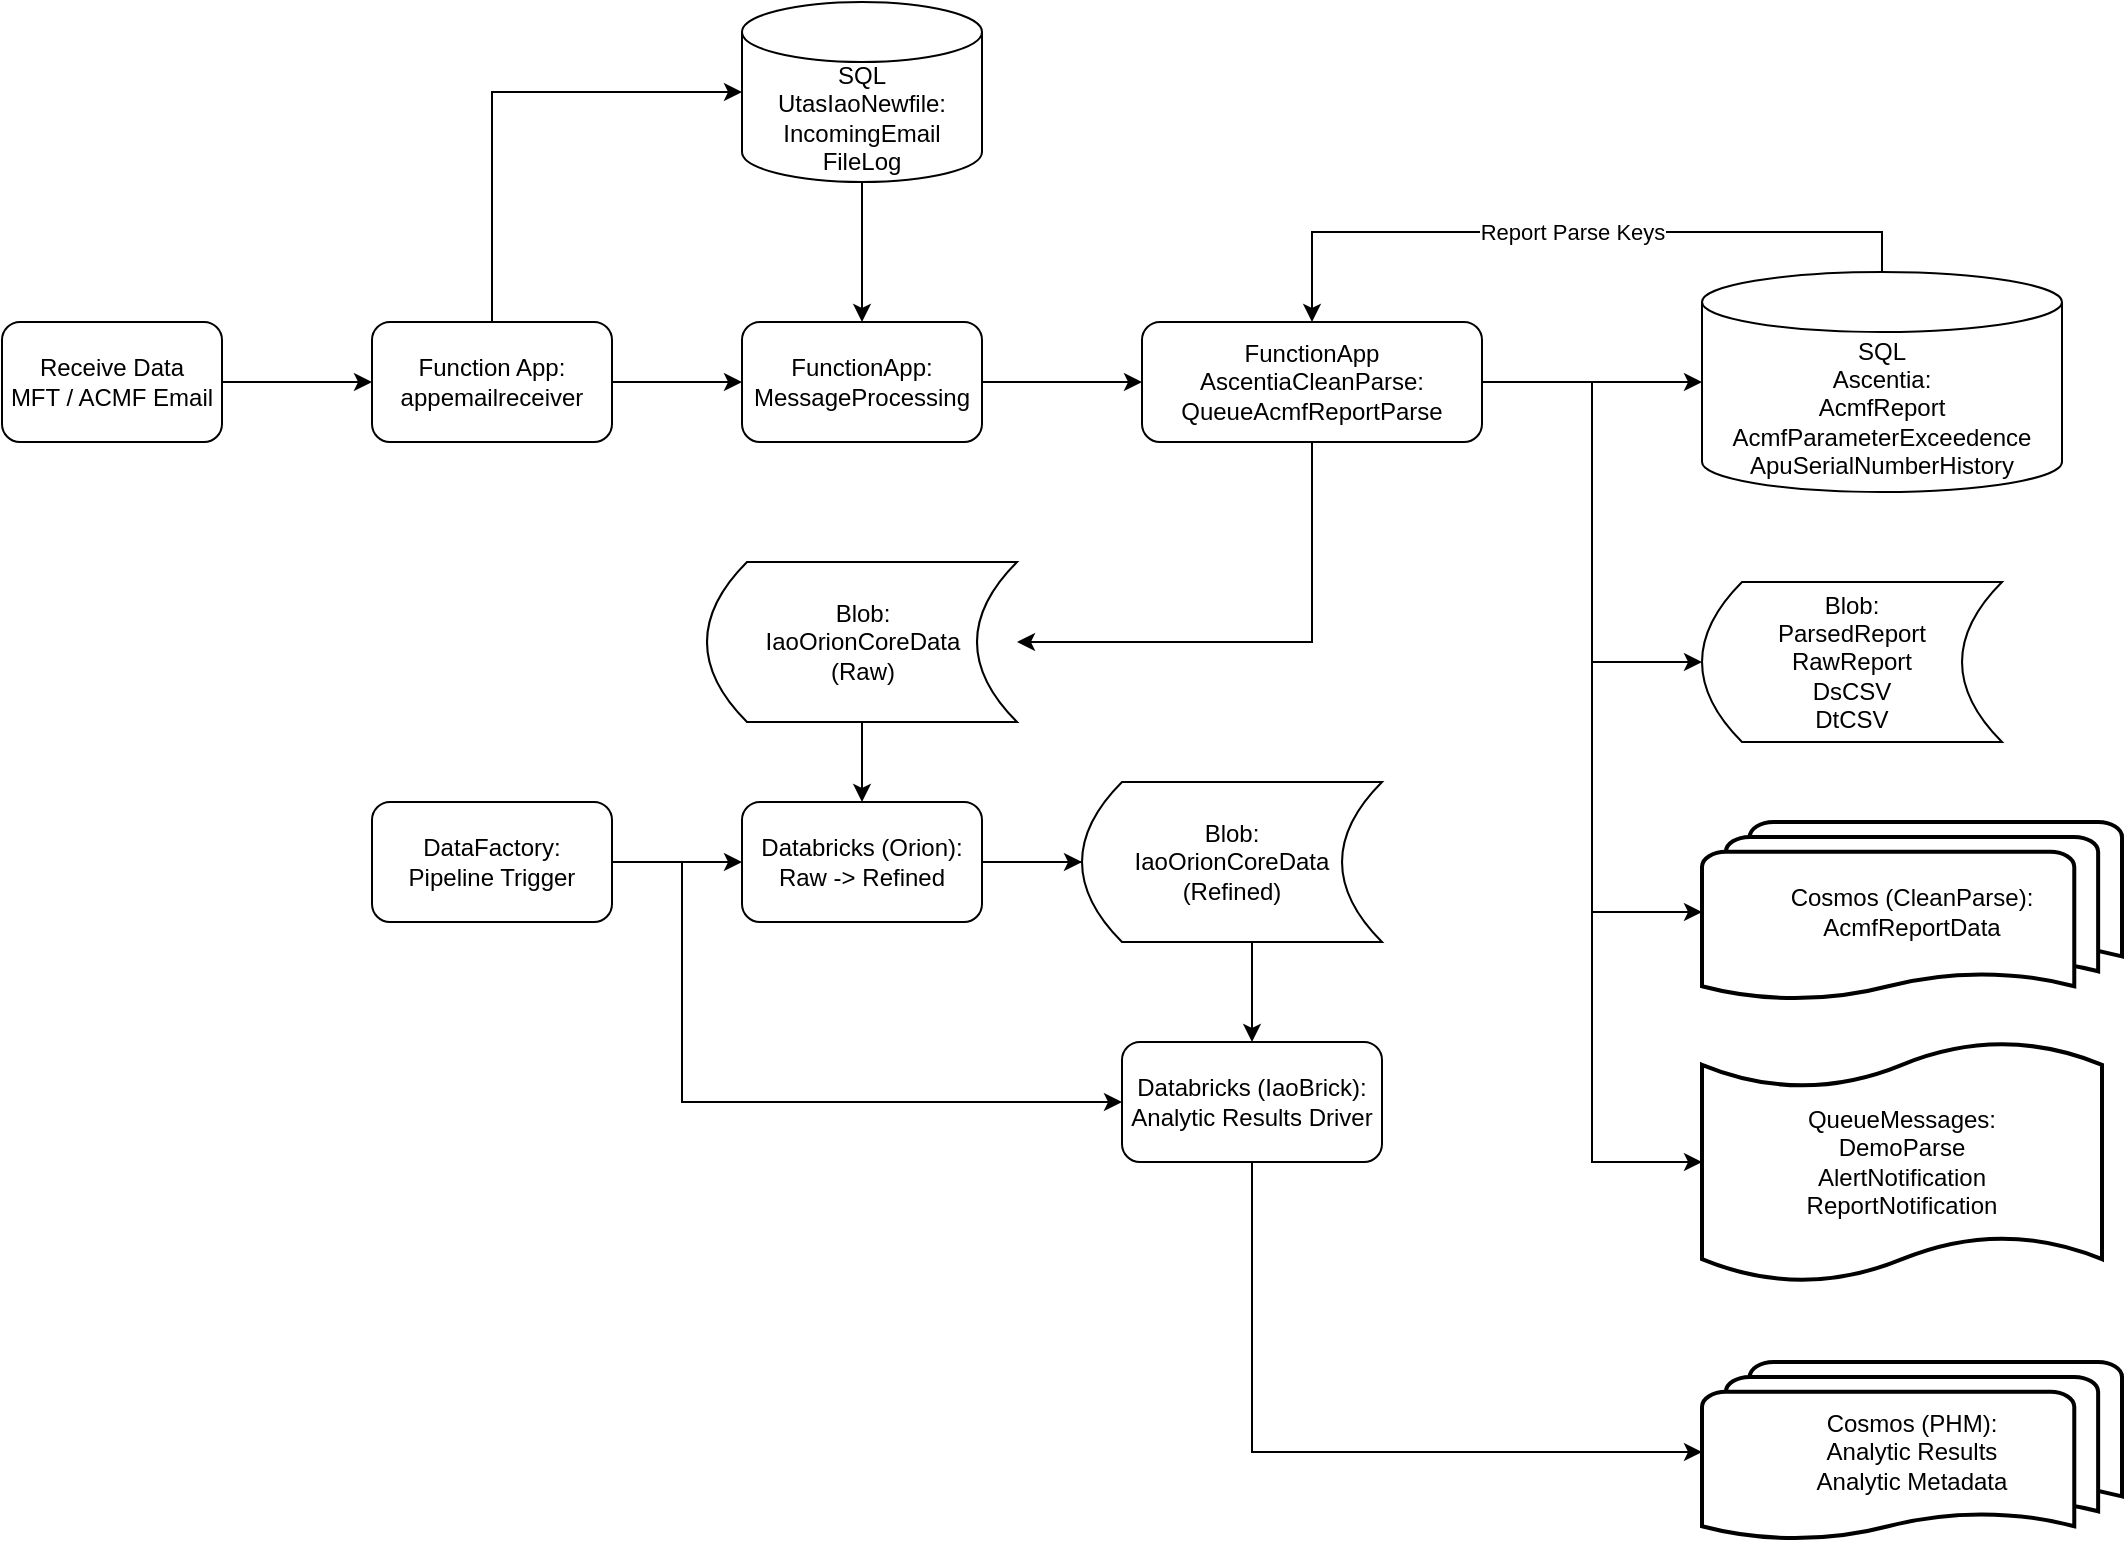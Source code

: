 <mxfile version="22.1.17" type="github">
  <diagram name="Page-1" id="B3mlhVvV09Qu5MrSqNEG">
    <mxGraphModel dx="1434" dy="780" grid="1" gridSize="10" guides="1" tooltips="1" connect="1" arrows="1" fold="1" page="1" pageScale="1" pageWidth="850" pageHeight="1100" math="0" shadow="0">
      <root>
        <mxCell id="0" />
        <mxCell id="1" parent="0" />
        <mxCell id="V8RE8BcvdDwi5T4sLW9s-6" value="" style="edgeStyle=orthogonalEdgeStyle;rounded=0;orthogonalLoop=1;jettySize=auto;html=1;" parent="1" source="V8RE8BcvdDwi5T4sLW9s-1" target="V8RE8BcvdDwi5T4sLW9s-5" edge="1">
          <mxGeometry relative="1" as="geometry" />
        </mxCell>
        <mxCell id="V8RE8BcvdDwi5T4sLW9s-1" value="Receive Data&lt;br&gt;MFT / ACMF Email" style="rounded=1;whiteSpace=wrap;html=1;" parent="1" vertex="1">
          <mxGeometry x="30" y="350" width="110" height="60" as="geometry" />
        </mxCell>
        <mxCell id="V8RE8BcvdDwi5T4sLW9s-8" style="edgeStyle=orthogonalEdgeStyle;rounded=0;orthogonalLoop=1;jettySize=auto;html=1;exitX=0.5;exitY=0;exitDx=0;exitDy=0;entryX=0;entryY=0.5;entryDx=0;entryDy=0;entryPerimeter=0;" parent="1" source="V8RE8BcvdDwi5T4sLW9s-5" target="V8RE8BcvdDwi5T4sLW9s-7" edge="1">
          <mxGeometry relative="1" as="geometry" />
        </mxCell>
        <mxCell id="V8RE8BcvdDwi5T4sLW9s-11" value="" style="edgeStyle=orthogonalEdgeStyle;rounded=0;orthogonalLoop=1;jettySize=auto;html=1;" parent="1" source="V8RE8BcvdDwi5T4sLW9s-5" target="V8RE8BcvdDwi5T4sLW9s-10" edge="1">
          <mxGeometry relative="1" as="geometry" />
        </mxCell>
        <mxCell id="V8RE8BcvdDwi5T4sLW9s-5" value="Function App:&lt;br&gt;appemailreceiver" style="whiteSpace=wrap;html=1;rounded=1;" parent="1" vertex="1">
          <mxGeometry x="215" y="350" width="120" height="60" as="geometry" />
        </mxCell>
        <mxCell id="V8RE8BcvdDwi5T4sLW9s-12" style="edgeStyle=orthogonalEdgeStyle;rounded=0;orthogonalLoop=1;jettySize=auto;html=1;exitX=0.5;exitY=1;exitDx=0;exitDy=0;exitPerimeter=0;entryX=0.5;entryY=0;entryDx=0;entryDy=0;" parent="1" source="V8RE8BcvdDwi5T4sLW9s-7" target="V8RE8BcvdDwi5T4sLW9s-10" edge="1">
          <mxGeometry relative="1" as="geometry" />
        </mxCell>
        <mxCell id="V8RE8BcvdDwi5T4sLW9s-7" value="SQL&lt;br&gt;UtasIaoNewfile:&lt;br&gt;IncomingEmail&lt;br&gt;FileLog" style="shape=cylinder3;whiteSpace=wrap;html=1;boundedLbl=1;backgroundOutline=1;size=15;" parent="1" vertex="1">
          <mxGeometry x="400" y="190" width="120" height="90" as="geometry" />
        </mxCell>
        <mxCell id="V8RE8BcvdDwi5T4sLW9s-15" style="edgeStyle=orthogonalEdgeStyle;rounded=0;orthogonalLoop=1;jettySize=auto;html=1;entryX=0;entryY=0.5;entryDx=0;entryDy=0;" parent="1" source="V8RE8BcvdDwi5T4sLW9s-10" target="V8RE8BcvdDwi5T4sLW9s-14" edge="1">
          <mxGeometry relative="1" as="geometry" />
        </mxCell>
        <mxCell id="V8RE8BcvdDwi5T4sLW9s-10" value="FunctionApp:&lt;br&gt;MessageProcessing" style="whiteSpace=wrap;html=1;rounded=1;" parent="1" vertex="1">
          <mxGeometry x="400" y="350" width="120" height="60" as="geometry" />
        </mxCell>
        <mxCell id="V8RE8BcvdDwi5T4sLW9s-29" value="" style="edgeStyle=orthogonalEdgeStyle;rounded=0;orthogonalLoop=1;jettySize=auto;html=1;" parent="1" source="V8RE8BcvdDwi5T4sLW9s-13" target="V8RE8BcvdDwi5T4sLW9s-28" edge="1">
          <mxGeometry relative="1" as="geometry" />
        </mxCell>
        <mxCell id="V8RE8BcvdDwi5T4sLW9s-13" value="Blob:&lt;br&gt;IaoOrionCoreData &lt;br&gt;(Raw)" style="shape=dataStorage;whiteSpace=wrap;html=1;fixedSize=1;" parent="1" vertex="1">
          <mxGeometry x="382.5" y="470" width="155" height="80" as="geometry" />
        </mxCell>
        <mxCell id="V8RE8BcvdDwi5T4sLW9s-17" style="edgeStyle=orthogonalEdgeStyle;rounded=0;orthogonalLoop=1;jettySize=auto;html=1;entryX=1;entryY=0.5;entryDx=0;entryDy=0;exitX=0.5;exitY=1;exitDx=0;exitDy=0;" parent="1" source="V8RE8BcvdDwi5T4sLW9s-14" target="V8RE8BcvdDwi5T4sLW9s-13" edge="1">
          <mxGeometry relative="1" as="geometry" />
        </mxCell>
        <mxCell id="V8RE8BcvdDwi5T4sLW9s-19" value="" style="edgeStyle=orthogonalEdgeStyle;rounded=0;orthogonalLoop=1;jettySize=auto;html=1;entryX=0;entryY=0.5;entryDx=0;entryDy=0;entryPerimeter=0;" parent="1" source="V8RE8BcvdDwi5T4sLW9s-14" target="V8RE8BcvdDwi5T4sLW9s-20" edge="1">
          <mxGeometry relative="1" as="geometry">
            <mxPoint x="875" y="380" as="targetPoint" />
          </mxGeometry>
        </mxCell>
        <mxCell id="V8RE8BcvdDwi5T4sLW9s-22" style="edgeStyle=orthogonalEdgeStyle;rounded=0;orthogonalLoop=1;jettySize=auto;html=1;entryX=0;entryY=0.5;entryDx=0;entryDy=0;" parent="1" source="V8RE8BcvdDwi5T4sLW9s-14" target="V8RE8BcvdDwi5T4sLW9s-21" edge="1">
          <mxGeometry relative="1" as="geometry" />
        </mxCell>
        <mxCell id="V8RE8BcvdDwi5T4sLW9s-14" value="FunctionApp&lt;br&gt;AscentiaCleanParse:&lt;br&gt;QueueAcmfReportParse" style="whiteSpace=wrap;html=1;rounded=1;" parent="1" vertex="1">
          <mxGeometry x="600" y="350" width="170" height="60" as="geometry" />
        </mxCell>
        <mxCell id="V8RE8BcvdDwi5T4sLW9s-27" value="Report Parse Keys" style="edgeStyle=orthogonalEdgeStyle;rounded=0;orthogonalLoop=1;jettySize=auto;html=1;entryX=0.5;entryY=0;entryDx=0;entryDy=0;exitX=0.5;exitY=0;exitDx=0;exitDy=0;exitPerimeter=0;" parent="1" source="V8RE8BcvdDwi5T4sLW9s-20" target="V8RE8BcvdDwi5T4sLW9s-14" edge="1">
          <mxGeometry relative="1" as="geometry" />
        </mxCell>
        <mxCell id="V8RE8BcvdDwi5T4sLW9s-20" value="SQL&lt;br&gt;Ascentia:&lt;br&gt;AcmfReport&lt;br&gt;AcmfParameterExceedence&lt;br&gt;ApuSerialNumberHistory" style="shape=cylinder3;whiteSpace=wrap;html=1;boundedLbl=1;backgroundOutline=1;size=15;" parent="1" vertex="1">
          <mxGeometry x="880" y="325" width="180" height="110" as="geometry" />
        </mxCell>
        <mxCell id="V8RE8BcvdDwi5T4sLW9s-21" value="Blob:&lt;br&gt;ParsedReport&lt;br&gt;RawReport&lt;br&gt;DsCSV&lt;br&gt;DtCSV" style="shape=dataStorage;whiteSpace=wrap;html=1;fixedSize=1;" parent="1" vertex="1">
          <mxGeometry x="880" y="480" width="150" height="80" as="geometry" />
        </mxCell>
        <mxCell id="V8RE8BcvdDwi5T4sLW9s-23" value="Cosmos (CleanParse):&lt;br&gt;AcmfReportData" style="strokeWidth=2;html=1;shape=mxgraph.flowchart.multi-document;whiteSpace=wrap;" parent="1" vertex="1">
          <mxGeometry x="880" y="600" width="210" height="90" as="geometry" />
        </mxCell>
        <mxCell id="V8RE8BcvdDwi5T4sLW9s-24" style="edgeStyle=orthogonalEdgeStyle;rounded=0;orthogonalLoop=1;jettySize=auto;html=1;entryX=0;entryY=0.5;entryDx=0;entryDy=0;entryPerimeter=0;" parent="1" source="V8RE8BcvdDwi5T4sLW9s-14" target="V8RE8BcvdDwi5T4sLW9s-23" edge="1">
          <mxGeometry relative="1" as="geometry" />
        </mxCell>
        <mxCell id="V8RE8BcvdDwi5T4sLW9s-25" value="QueueMessages:&lt;br&gt;DemoParse&lt;br&gt;AlertNotification&lt;br&gt;ReportNotification" style="shape=tape;whiteSpace=wrap;html=1;strokeWidth=2;size=0.19" parent="1" vertex="1">
          <mxGeometry x="880" y="710" width="200" height="120" as="geometry" />
        </mxCell>
        <mxCell id="V8RE8BcvdDwi5T4sLW9s-26" style="edgeStyle=orthogonalEdgeStyle;rounded=0;orthogonalLoop=1;jettySize=auto;html=1;entryX=0;entryY=0.5;entryDx=0;entryDy=0;entryPerimeter=0;" parent="1" source="V8RE8BcvdDwi5T4sLW9s-14" target="V8RE8BcvdDwi5T4sLW9s-25" edge="1">
          <mxGeometry relative="1" as="geometry" />
        </mxCell>
        <mxCell id="V8RE8BcvdDwi5T4sLW9s-33" style="edgeStyle=orthogonalEdgeStyle;rounded=0;orthogonalLoop=1;jettySize=auto;html=1;entryX=0;entryY=0.5;entryDx=0;entryDy=0;" parent="1" source="V8RE8BcvdDwi5T4sLW9s-28" target="V8RE8BcvdDwi5T4sLW9s-32" edge="1">
          <mxGeometry relative="1" as="geometry" />
        </mxCell>
        <mxCell id="V8RE8BcvdDwi5T4sLW9s-35" style="edgeStyle=orthogonalEdgeStyle;rounded=0;orthogonalLoop=1;jettySize=auto;html=1;entryX=0.5;entryY=0;entryDx=0;entryDy=0;" parent="1" source="V8RE8BcvdDwi5T4sLW9s-28" target="V8RE8BcvdDwi5T4sLW9s-34" edge="1">
          <mxGeometry relative="1" as="geometry" />
        </mxCell>
        <mxCell id="V8RE8BcvdDwi5T4sLW9s-28" value="Databricks (Orion):&lt;br&gt;Raw -&amp;gt; Refined" style="rounded=1;whiteSpace=wrap;html=1;" parent="1" vertex="1">
          <mxGeometry x="400" y="590" width="120" height="60" as="geometry" />
        </mxCell>
        <mxCell id="V8RE8BcvdDwi5T4sLW9s-31" style="edgeStyle=orthogonalEdgeStyle;rounded=0;orthogonalLoop=1;jettySize=auto;html=1;" parent="1" source="V8RE8BcvdDwi5T4sLW9s-30" target="V8RE8BcvdDwi5T4sLW9s-28" edge="1">
          <mxGeometry relative="1" as="geometry" />
        </mxCell>
        <mxCell id="V8RE8BcvdDwi5T4sLW9s-36" style="edgeStyle=orthogonalEdgeStyle;rounded=0;orthogonalLoop=1;jettySize=auto;html=1;entryX=0;entryY=0.5;entryDx=0;entryDy=0;" parent="1" source="V8RE8BcvdDwi5T4sLW9s-30" target="V8RE8BcvdDwi5T4sLW9s-34" edge="1">
          <mxGeometry relative="1" as="geometry">
            <Array as="points">
              <mxPoint x="370" y="620" />
              <mxPoint x="370" y="740" />
            </Array>
          </mxGeometry>
        </mxCell>
        <mxCell id="V8RE8BcvdDwi5T4sLW9s-30" value="DataFactory:&lt;br&gt;Pipeline Trigger" style="rounded=1;whiteSpace=wrap;html=1;" parent="1" vertex="1">
          <mxGeometry x="215" y="590" width="120" height="60" as="geometry" />
        </mxCell>
        <mxCell id="V8RE8BcvdDwi5T4sLW9s-32" value="Blob:&lt;br&gt;IaoOrionCoreData &lt;br&gt;(Refined)" style="shape=dataStorage;whiteSpace=wrap;html=1;fixedSize=1;" parent="1" vertex="1">
          <mxGeometry x="570" y="580" width="150" height="80" as="geometry" />
        </mxCell>
        <mxCell id="V8RE8BcvdDwi5T4sLW9s-37" style="edgeStyle=orthogonalEdgeStyle;rounded=0;orthogonalLoop=1;jettySize=auto;html=1;entryX=0;entryY=0.5;entryDx=0;entryDy=0;entryPerimeter=0;exitX=0.5;exitY=1;exitDx=0;exitDy=0;" parent="1" source="V8RE8BcvdDwi5T4sLW9s-34" target="V8RE8BcvdDwi5T4sLW9s-38" edge="1">
          <mxGeometry relative="1" as="geometry">
            <mxPoint x="630" y="740" as="targetPoint" />
          </mxGeometry>
        </mxCell>
        <mxCell id="V8RE8BcvdDwi5T4sLW9s-34" value="Databricks (IaoBrick):&lt;br&gt;Analytic Results Driver" style="rounded=1;whiteSpace=wrap;html=1;" parent="1" vertex="1">
          <mxGeometry x="590" y="710" width="130" height="60" as="geometry" />
        </mxCell>
        <mxCell id="V8RE8BcvdDwi5T4sLW9s-38" value="Cosmos (PHM):&lt;br&gt;Analytic Results&lt;br&gt;Analytic Metadata" style="strokeWidth=2;html=1;shape=mxgraph.flowchart.multi-document;whiteSpace=wrap;align=center;" parent="1" vertex="1">
          <mxGeometry x="880" y="870" width="210" height="90" as="geometry" />
        </mxCell>
      </root>
    </mxGraphModel>
  </diagram>
</mxfile>
